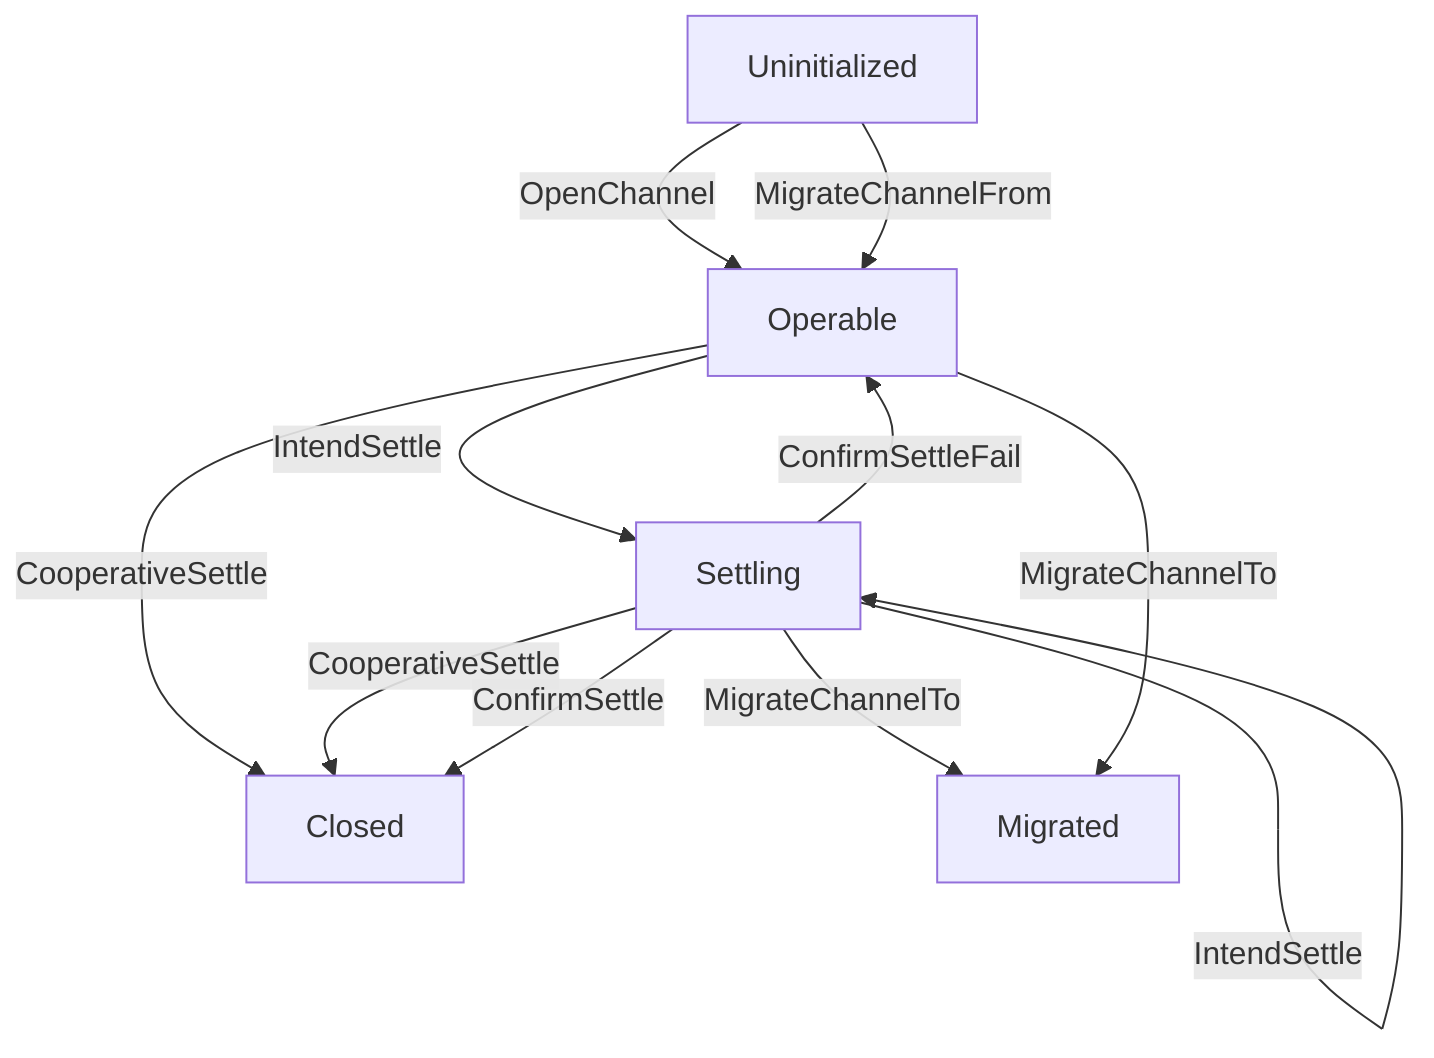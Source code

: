 graph TD
    Uninitialized-- OpenChannel --> Operable
    Uninitialized-- MigrateChannelFrom --> Operable
    Operable-- CooperativeSettle --> Closed
    Operable-- IntendSettle --> Settling
    Settling -- ConfirmSettleFail --> Operable
    Settling -- IntendSettle --> Settling
    Settling -- CooperativeSettle --> Closed
    Settling -- ConfirmSettle --> Closed
    Settling -- MigrateChannelTo --> Migrated
    Operable-- MigrateChannelTo --> Migrated